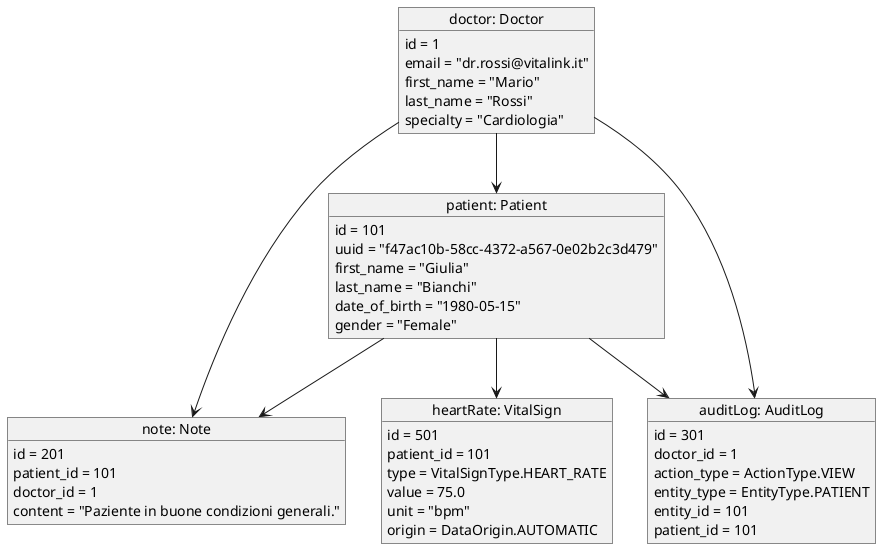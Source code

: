 @startuml "Diagramma degli Oggetti VitaLink"
' Diagramma degli Oggetti
object "doctor: Doctor" as doctor {
  id = 1
  email = "dr.rossi@vitalink.it"
  first_name = "Mario"
  last_name = "Rossi"
  specialty = "Cardiologia"
}

object "patient: Patient" as patient {
  id = 101
  uuid = "f47ac10b-58cc-4372-a567-0e02b2c3d479"
  first_name = "Giulia"
  last_name = "Bianchi"
  date_of_birth = "1980-05-15"
  gender = "Female"
}

object "heartRate: VitalSign" as heartRate {
  id = 501
  patient_id = 101
  type = VitalSignType.HEART_RATE
  value = 75.0
  unit = "bpm"
  origin = DataOrigin.AUTOMATIC
}

object "note: Note" as note {
  id = 201
  patient_id = 101
  doctor_id = 1
  content = "Paziente in buone condizioni generali."
}

object "auditLog: AuditLog" as auditLog {
  id = 301
  doctor_id = 1
  action_type = ActionType.VIEW
  entity_type = EntityType.PATIENT
  entity_id = 101
  patient_id = 101
}

doctor --> patient
patient --> heartRate
doctor --> note
patient --> note
doctor --> auditLog
patient --> auditLog
@enduml